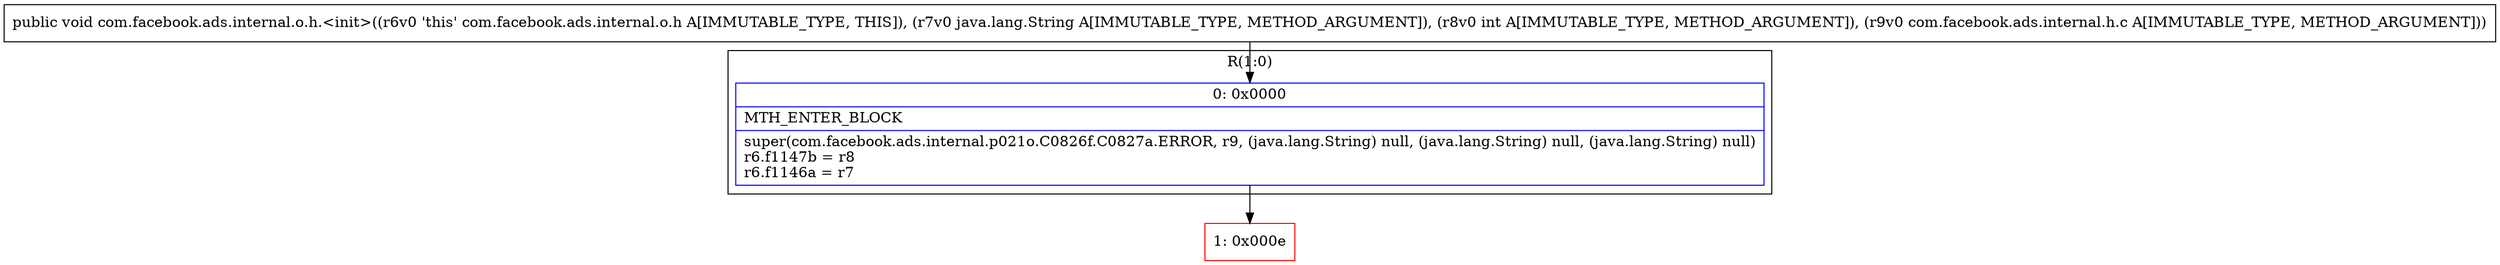 digraph "CFG forcom.facebook.ads.internal.o.h.\<init\>(Ljava\/lang\/String;ILcom\/facebook\/ads\/internal\/h\/c;)V" {
subgraph cluster_Region_753833803 {
label = "R(1:0)";
node [shape=record,color=blue];
Node_0 [shape=record,label="{0\:\ 0x0000|MTH_ENTER_BLOCK\l|super(com.facebook.ads.internal.p021o.C0826f.C0827a.ERROR, r9, (java.lang.String) null, (java.lang.String) null, (java.lang.String) null)\lr6.f1147b = r8\lr6.f1146a = r7\l}"];
}
Node_1 [shape=record,color=red,label="{1\:\ 0x000e}"];
MethodNode[shape=record,label="{public void com.facebook.ads.internal.o.h.\<init\>((r6v0 'this' com.facebook.ads.internal.o.h A[IMMUTABLE_TYPE, THIS]), (r7v0 java.lang.String A[IMMUTABLE_TYPE, METHOD_ARGUMENT]), (r8v0 int A[IMMUTABLE_TYPE, METHOD_ARGUMENT]), (r9v0 com.facebook.ads.internal.h.c A[IMMUTABLE_TYPE, METHOD_ARGUMENT])) }"];
MethodNode -> Node_0;
Node_0 -> Node_1;
}

